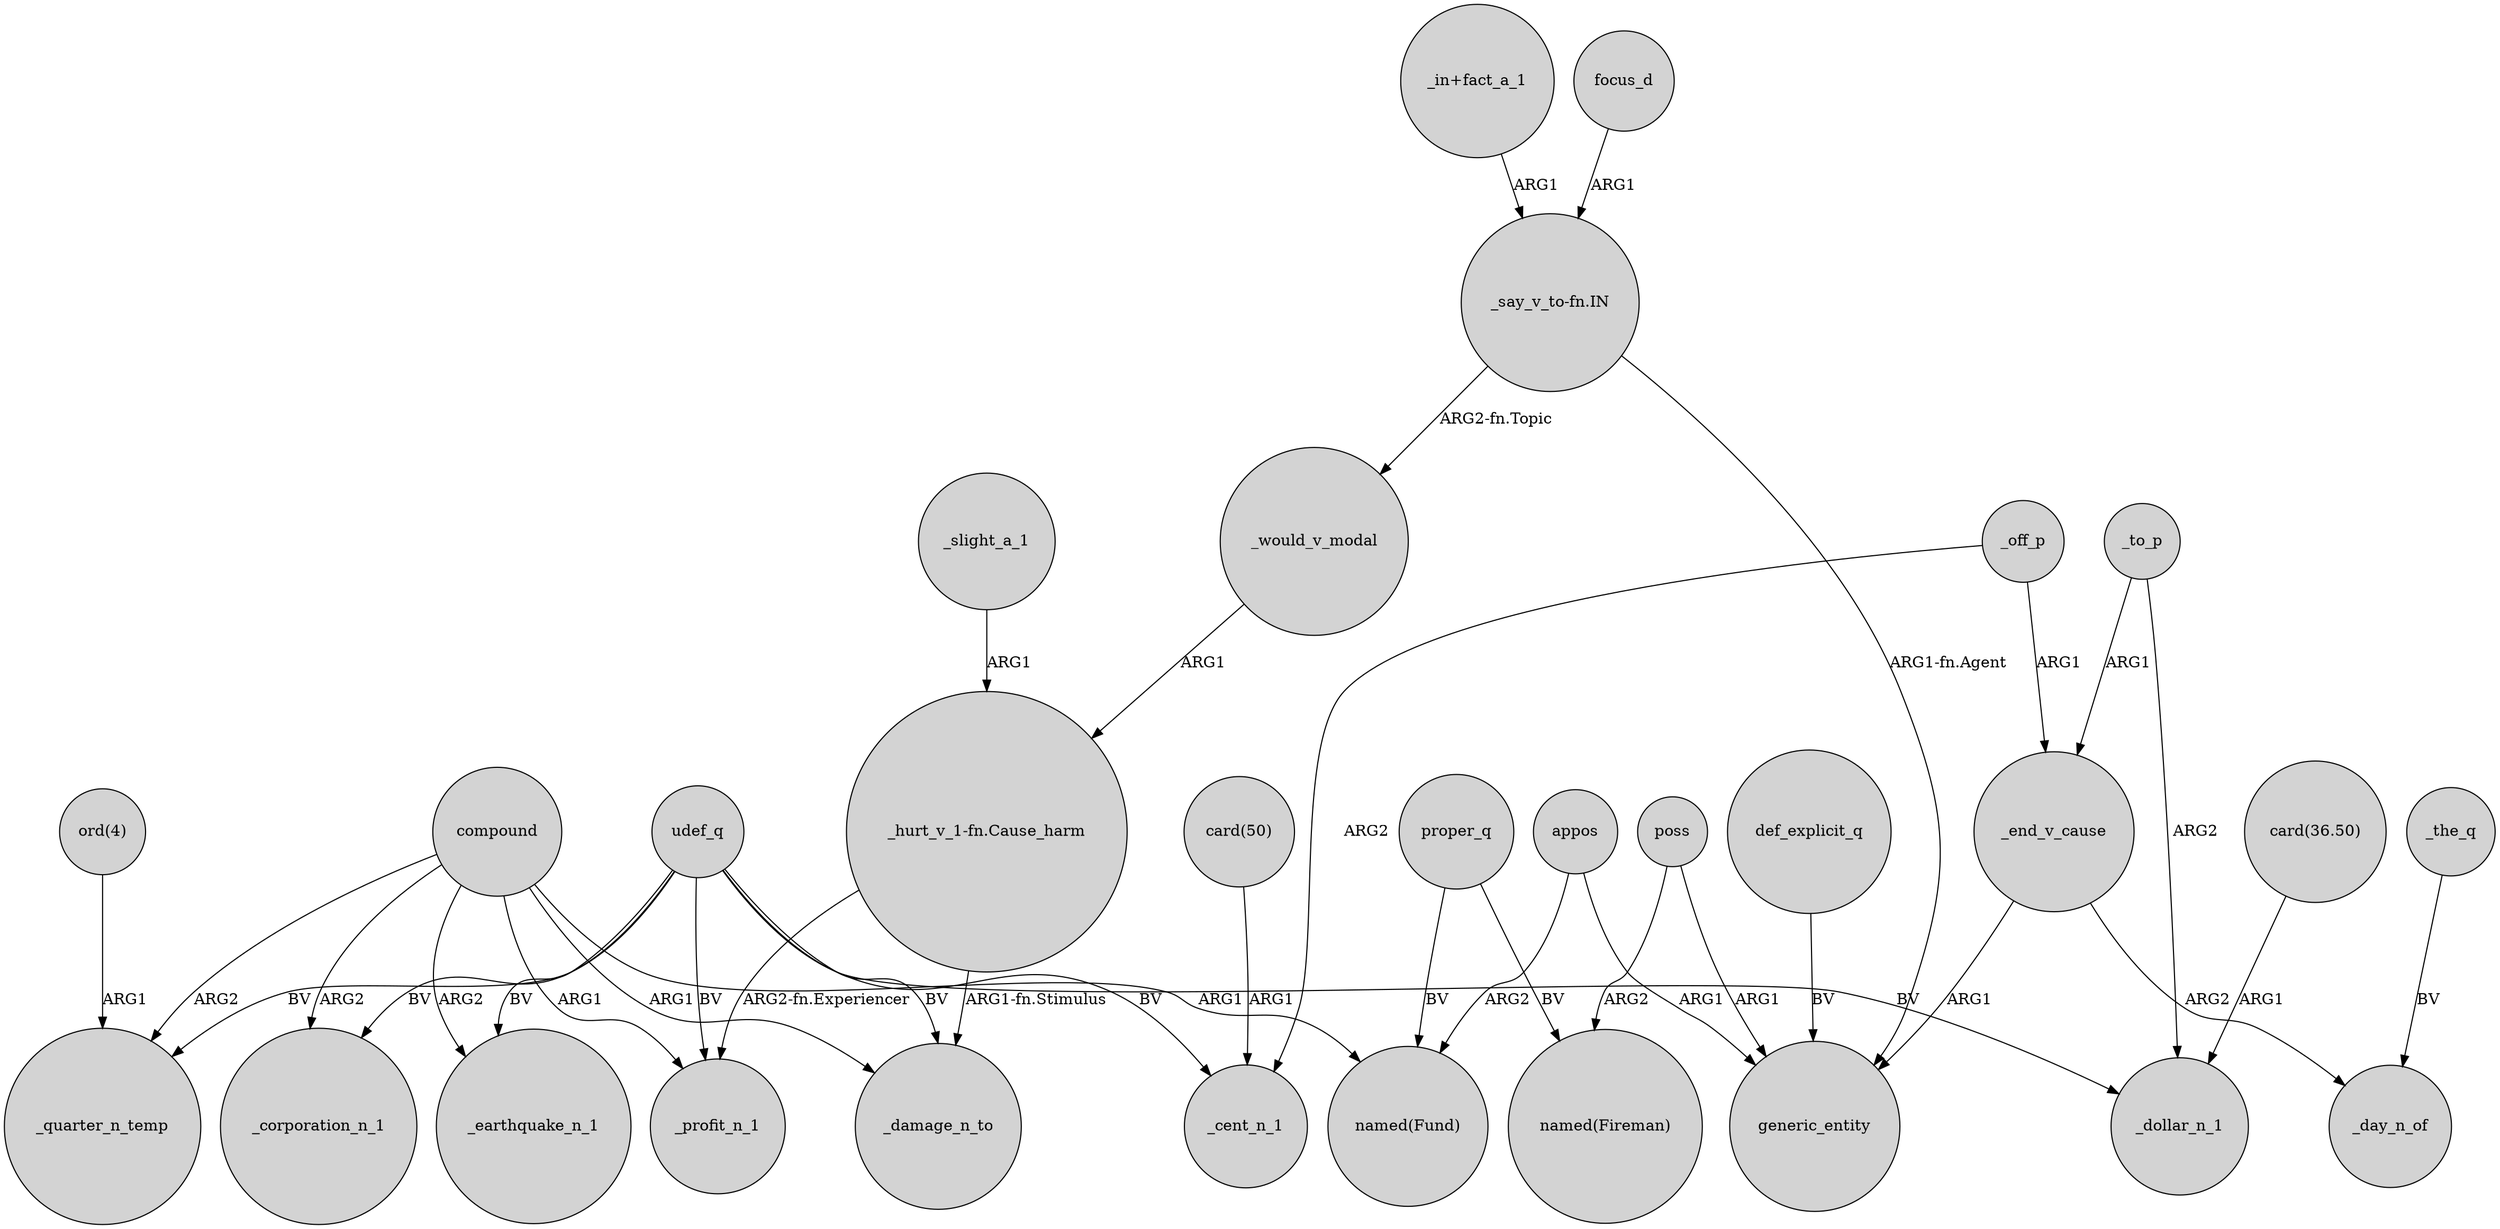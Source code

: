 digraph {
	node [shape=circle style=filled]
	"_say_v_to-fn.IN" -> _would_v_modal [label="ARG2-fn.Topic"]
	"card(50)" -> _cent_n_1 [label=ARG1]
	compound -> _quarter_n_temp [label=ARG2]
	poss -> generic_entity [label=ARG1]
	"_in+fact_a_1" -> "_say_v_to-fn.IN" [label=ARG1]
	_to_p -> _dollar_n_1 [label=ARG2]
	"_say_v_to-fn.IN" -> generic_entity [label="ARG1-fn.Agent"]
	compound -> _earthquake_n_1 [label=ARG2]
	"ord(4)" -> _quarter_n_temp [label=ARG1]
	compound -> _damage_n_to [label=ARG1]
	compound -> "named(Fund)" [label=ARG1]
	compound -> _corporation_n_1 [label=ARG2]
	proper_q -> "named(Fireman)" [label=BV]
	def_explicit_q -> generic_entity [label=BV]
	compound -> _profit_n_1 [label=ARG1]
	_slight_a_1 -> "_hurt_v_1-fn.Cause_harm" [label=ARG1]
	_end_v_cause -> _day_n_of [label=ARG2]
	_end_v_cause -> generic_entity [label=ARG1]
	udef_q -> _cent_n_1 [label=BV]
	"_hurt_v_1-fn.Cause_harm" -> _profit_n_1 [label="ARG2-fn.Experiencer"]
	appos -> "named(Fund)" [label=ARG2]
	appos -> generic_entity [label=ARG1]
	_the_q -> _day_n_of [label=BV]
	udef_q -> _corporation_n_1 [label=BV]
	"_hurt_v_1-fn.Cause_harm" -> _damage_n_to [label="ARG1-fn.Stimulus"]
	_off_p -> _end_v_cause [label=ARG1]
	udef_q -> _damage_n_to [label=BV]
	proper_q -> "named(Fund)" [label=BV]
	_to_p -> _end_v_cause [label=ARG1]
	udef_q -> _profit_n_1 [label=BV]
	poss -> "named(Fireman)" [label=ARG2]
	udef_q -> _quarter_n_temp [label=BV]
	_would_v_modal -> "_hurt_v_1-fn.Cause_harm" [label=ARG1]
	"card(36.50)" -> _dollar_n_1 [label=ARG1]
	udef_q -> _dollar_n_1 [label=BV]
	focus_d -> "_say_v_to-fn.IN" [label=ARG1]
	udef_q -> _earthquake_n_1 [label=BV]
	_off_p -> _cent_n_1 [label=ARG2]
}
